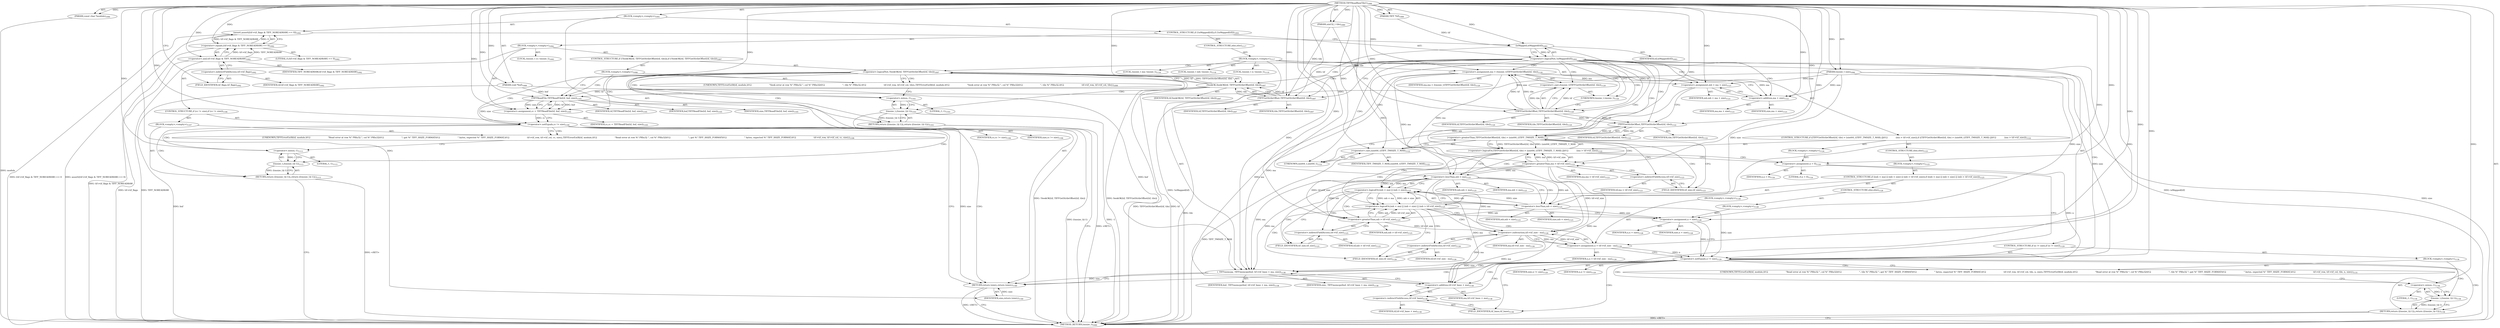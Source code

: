 digraph "TIFFReadRawTile1" {  
"76432" [label = <(METHOD,TIFFReadRawTile1)<SUB>1089</SUB>> ]
"76433" [label = <(PARAM,TIFF *tif)<SUB>1089</SUB>> ]
"76434" [label = <(PARAM,uint32_t tile)<SUB>1089</SUB>> ]
"76435" [label = <(PARAM,void *buf)<SUB>1089</SUB>> ]
"76436" [label = <(PARAM,tmsize_t size)<SUB>1090</SUB>> ]
"76437" [label = <(PARAM,const char *module)<SUB>1090</SUB>> ]
"76438" [label = <(BLOCK,&lt;empty&gt;,&lt;empty&gt;)<SUB>1091</SUB>> ]
"76439" [label = <(assert,assert((tif-&gt;tif_flags &amp; TIFF_NOREADRAW) == 0))<SUB>1092</SUB>> ]
"76440" [label = <(&lt;operator&gt;.equals,(tif-&gt;tif_flags &amp; TIFF_NOREADRAW) == 0)<SUB>1092</SUB>> ]
"76441" [label = <(&lt;operator&gt;.and,tif-&gt;tif_flags &amp; TIFF_NOREADRAW)<SUB>1092</SUB>> ]
"76442" [label = <(&lt;operator&gt;.indirectFieldAccess,tif-&gt;tif_flags)<SUB>1092</SUB>> ]
"76443" [label = <(IDENTIFIER,tif,tif-&gt;tif_flags &amp; TIFF_NOREADRAW)<SUB>1092</SUB>> ]
"76444" [label = <(FIELD_IDENTIFIER,tif_flags,tif_flags)<SUB>1092</SUB>> ]
"76445" [label = <(IDENTIFIER,TIFF_NOREADRAW,tif-&gt;tif_flags &amp; TIFF_NOREADRAW)<SUB>1092</SUB>> ]
"76446" [label = <(LITERAL,0,(tif-&gt;tif_flags &amp; TIFF_NOREADRAW) == 0)<SUB>1092</SUB>> ]
"76447" [label = <(CONTROL_STRUCTURE,if (!isMapped(tif)),if (!isMapped(tif)))<SUB>1093</SUB>> ]
"76448" [label = <(&lt;operator&gt;.logicalNot,!isMapped(tif))<SUB>1093</SUB>> ]
"76449" [label = <(isMapped,isMapped(tif))<SUB>1093</SUB>> ]
"76450" [label = <(IDENTIFIER,tif,isMapped(tif))<SUB>1093</SUB>> ]
"76451" [label = <(BLOCK,&lt;empty&gt;,&lt;empty&gt;)<SUB>1094</SUB>> ]
"76452" [label = <(LOCAL,tmsize_t cc: tmsize_t)<SUB>1095</SUB>> ]
"76453" [label = <(CONTROL_STRUCTURE,if (!SeekOK(tif, TIFFGetStrileOffset(tif, tile))),if (!SeekOK(tif, TIFFGetStrileOffset(tif, tile))))<SUB>1097</SUB>> ]
"76454" [label = <(&lt;operator&gt;.logicalNot,!SeekOK(tif, TIFFGetStrileOffset(tif, tile)))<SUB>1097</SUB>> ]
"76455" [label = <(SeekOK,SeekOK(tif, TIFFGetStrileOffset(tif, tile)))<SUB>1097</SUB>> ]
"76456" [label = <(IDENTIFIER,tif,SeekOK(tif, TIFFGetStrileOffset(tif, tile)))<SUB>1097</SUB>> ]
"76457" [label = <(TIFFGetStrileOffset,TIFFGetStrileOffset(tif, tile))<SUB>1097</SUB>> ]
"76458" [label = <(IDENTIFIER,tif,TIFFGetStrileOffset(tif, tile))<SUB>1097</SUB>> ]
"76459" [label = <(IDENTIFIER,tile,TIFFGetStrileOffset(tif, tile))<SUB>1097</SUB>> ]
"76460" [label = <(BLOCK,&lt;empty&gt;,&lt;empty&gt;)<SUB>1098</SUB>> ]
"76461" [label = <(UNKNOWN,TIFFErrorExtR(tif, module,\012                          &quot;Seek error at row %&quot; PRIu32 &quot;, col %&quot; PRIu32\012                          &quot;, tile %&quot; PRIu32,\012                          tif-&gt;tif_row, tif-&gt;tif_col, tile);,TIFFErrorExtR(tif, module,\012                          &quot;Seek error at row %&quot; PRIu32 &quot;, col %&quot; PRIu32\012                          &quot;, tile %&quot; PRIu32,\012                          tif-&gt;tif_row, tif-&gt;tif_col, tile);)<SUB>1099</SUB>> ]
"76462" [label = <(RETURN,return ((tmsize_t)(-1));,return ((tmsize_t)(-1));)<SUB>1103</SUB>> ]
"76463" [label = <(tmsize_t,(tmsize_t)(-1))<SUB>1103</SUB>> ]
"76464" [label = <(&lt;operator&gt;.minus,-1)<SUB>1103</SUB>> ]
"76465" [label = <(LITERAL,1,-1)<SUB>1103</SUB>> ]
"76466" [label = <(&lt;operator&gt;.assignment,cc = TIFFReadFile(tif, buf, size))<SUB>1105</SUB>> ]
"76467" [label = <(IDENTIFIER,cc,cc = TIFFReadFile(tif, buf, size))<SUB>1105</SUB>> ]
"76468" [label = <(TIFFReadFile,TIFFReadFile(tif, buf, size))<SUB>1105</SUB>> ]
"76469" [label = <(IDENTIFIER,tif,TIFFReadFile(tif, buf, size))<SUB>1105</SUB>> ]
"76470" [label = <(IDENTIFIER,buf,TIFFReadFile(tif, buf, size))<SUB>1105</SUB>> ]
"76471" [label = <(IDENTIFIER,size,TIFFReadFile(tif, buf, size))<SUB>1105</SUB>> ]
"76472" [label = <(CONTROL_STRUCTURE,if (cc != size),if (cc != size))<SUB>1106</SUB>> ]
"76473" [label = <(&lt;operator&gt;.notEquals,cc != size)<SUB>1106</SUB>> ]
"76474" [label = <(IDENTIFIER,cc,cc != size)<SUB>1106</SUB>> ]
"76475" [label = <(IDENTIFIER,size,cc != size)<SUB>1106</SUB>> ]
"76476" [label = <(BLOCK,&lt;empty&gt;,&lt;empty&gt;)<SUB>1107</SUB>> ]
"76477" [label = <(UNKNOWN,TIFFErrorExtR(tif, module,\012                          &quot;Read error at row %&quot; PRIu32 &quot;, col %&quot; PRIu32\012                          &quot;; got %&quot; TIFF_SSIZE_FORMAT\012                          &quot; bytes, expected %&quot; TIFF_SSIZE_FORMAT,\012                          tif-&gt;tif_row, tif-&gt;tif_col, cc, size);,TIFFErrorExtR(tif, module,\012                          &quot;Read error at row %&quot; PRIu32 &quot;, col %&quot; PRIu32\012                          &quot;; got %&quot; TIFF_SSIZE_FORMAT\012                          &quot; bytes, expected %&quot; TIFF_SSIZE_FORMAT,\012                          tif-&gt;tif_row, tif-&gt;tif_col, cc, size);)<SUB>1108</SUB>> ]
"76478" [label = <(RETURN,return ((tmsize_t)(-1));,return ((tmsize_t)(-1));)<SUB>1113</SUB>> ]
"76479" [label = <(tmsize_t,(tmsize_t)(-1))<SUB>1113</SUB>> ]
"76480" [label = <(&lt;operator&gt;.minus,-1)<SUB>1113</SUB>> ]
"76481" [label = <(LITERAL,1,-1)<SUB>1113</SUB>> ]
"76482" [label = <(CONTROL_STRUCTURE,else,else)<SUB>1117</SUB>> ]
"76483" [label = <(BLOCK,&lt;empty&gt;,&lt;empty&gt;)<SUB>1117</SUB>> ]
"76484" [label = <(LOCAL,tmsize_t ma: tmsize_t)<SUB>1118</SUB>> ]
"76485" [label = <(LOCAL,tmsize_t mb: tmsize_t)<SUB>1118</SUB>> ]
"76486" [label = <(LOCAL,tmsize_t n: tmsize_t)<SUB>1119</SUB>> ]
"76487" [label = <(&lt;operator&gt;.assignment,ma = (tmsize_t)TIFFGetStrileOffset(tif, tile))<SUB>1120</SUB>> ]
"76488" [label = <(IDENTIFIER,ma,ma = (tmsize_t)TIFFGetStrileOffset(tif, tile))<SUB>1120</SUB>> ]
"76489" [label = <(&lt;operator&gt;.cast,(tmsize_t)TIFFGetStrileOffset(tif, tile))<SUB>1120</SUB>> ]
"76490" [label = <(UNKNOWN,tmsize_t,tmsize_t)<SUB>1120</SUB>> ]
"76491" [label = <(TIFFGetStrileOffset,TIFFGetStrileOffset(tif, tile))<SUB>1120</SUB>> ]
"76492" [label = <(IDENTIFIER,tif,TIFFGetStrileOffset(tif, tile))<SUB>1120</SUB>> ]
"76493" [label = <(IDENTIFIER,tile,TIFFGetStrileOffset(tif, tile))<SUB>1120</SUB>> ]
"76494" [label = <(&lt;operator&gt;.assignment,mb = ma + size)<SUB>1121</SUB>> ]
"76495" [label = <(IDENTIFIER,mb,mb = ma + size)<SUB>1121</SUB>> ]
"76496" [label = <(&lt;operator&gt;.addition,ma + size)<SUB>1121</SUB>> ]
"76497" [label = <(IDENTIFIER,ma,ma + size)<SUB>1121</SUB>> ]
"76498" [label = <(IDENTIFIER,size,ma + size)<SUB>1121</SUB>> ]
"76499" [label = <(CONTROL_STRUCTURE,if ((TIFFGetStrileOffset(tif, tile) &gt; (uint64_t)TIFF_TMSIZE_T_MAX) ||\012            (ma &gt; tif-&gt;tif_size)),if ((TIFFGetStrileOffset(tif, tile) &gt; (uint64_t)TIFF_TMSIZE_T_MAX) ||\012            (ma &gt; tif-&gt;tif_size)))<SUB>1122</SUB>> ]
"76500" [label = <(&lt;operator&gt;.logicalOr,(TIFFGetStrileOffset(tif, tile) &gt; (uint64_t)TIFF_TMSIZE_T_MAX) ||\012            (ma &gt; tif-&gt;tif_size))<SUB>1122</SUB>> ]
"76501" [label = <(&lt;operator&gt;.greaterThan,TIFFGetStrileOffset(tif, tile) &gt; (uint64_t)TIFF_TMSIZE_T_MAX)<SUB>1122</SUB>> ]
"76502" [label = <(TIFFGetStrileOffset,TIFFGetStrileOffset(tif, tile))<SUB>1122</SUB>> ]
"76503" [label = <(IDENTIFIER,tif,TIFFGetStrileOffset(tif, tile))<SUB>1122</SUB>> ]
"76504" [label = <(IDENTIFIER,tile,TIFFGetStrileOffset(tif, tile))<SUB>1122</SUB>> ]
"76505" [label = <(&lt;operator&gt;.cast,(uint64_t)TIFF_TMSIZE_T_MAX)<SUB>1122</SUB>> ]
"76506" [label = <(UNKNOWN,uint64_t,uint64_t)<SUB>1122</SUB>> ]
"76507" [label = <(IDENTIFIER,TIFF_TMSIZE_T_MAX,(uint64_t)TIFF_TMSIZE_T_MAX)<SUB>1122</SUB>> ]
"76508" [label = <(&lt;operator&gt;.greaterThan,ma &gt; tif-&gt;tif_size)<SUB>1123</SUB>> ]
"76509" [label = <(IDENTIFIER,ma,ma &gt; tif-&gt;tif_size)<SUB>1123</SUB>> ]
"76510" [label = <(&lt;operator&gt;.indirectFieldAccess,tif-&gt;tif_size)<SUB>1123</SUB>> ]
"76511" [label = <(IDENTIFIER,tif,ma &gt; tif-&gt;tif_size)<SUB>1123</SUB>> ]
"76512" [label = <(FIELD_IDENTIFIER,tif_size,tif_size)<SUB>1123</SUB>> ]
"76513" [label = <(BLOCK,&lt;empty&gt;,&lt;empty&gt;)<SUB>1124</SUB>> ]
"76514" [label = <(&lt;operator&gt;.assignment,n = 0)<SUB>1124</SUB>> ]
"76515" [label = <(IDENTIFIER,n,n = 0)<SUB>1124</SUB>> ]
"76516" [label = <(LITERAL,0,n = 0)<SUB>1124</SUB>> ]
"76517" [label = <(CONTROL_STRUCTURE,else,else)<SUB>1125</SUB>> ]
"76518" [label = <(BLOCK,&lt;empty&gt;,&lt;empty&gt;)<SUB>1125</SUB>> ]
"76519" [label = <(CONTROL_STRUCTURE,if ((mb &lt; ma) || (mb &lt; size) || (mb &gt; tif-&gt;tif_size)),if ((mb &lt; ma) || (mb &lt; size) || (mb &gt; tif-&gt;tif_size)))<SUB>1125</SUB>> ]
"76520" [label = <(&lt;operator&gt;.logicalOr,(mb &lt; ma) || (mb &lt; size) || (mb &gt; tif-&gt;tif_size))<SUB>1125</SUB>> ]
"76521" [label = <(&lt;operator&gt;.logicalOr,(mb &lt; ma) || (mb &lt; size))<SUB>1125</SUB>> ]
"76522" [label = <(&lt;operator&gt;.lessThan,mb &lt; ma)<SUB>1125</SUB>> ]
"76523" [label = <(IDENTIFIER,mb,mb &lt; ma)<SUB>1125</SUB>> ]
"76524" [label = <(IDENTIFIER,ma,mb &lt; ma)<SUB>1125</SUB>> ]
"76525" [label = <(&lt;operator&gt;.lessThan,mb &lt; size)<SUB>1125</SUB>> ]
"76526" [label = <(IDENTIFIER,mb,mb &lt; size)<SUB>1125</SUB>> ]
"76527" [label = <(IDENTIFIER,size,mb &lt; size)<SUB>1125</SUB>> ]
"76528" [label = <(&lt;operator&gt;.greaterThan,mb &gt; tif-&gt;tif_size)<SUB>1125</SUB>> ]
"76529" [label = <(IDENTIFIER,mb,mb &gt; tif-&gt;tif_size)<SUB>1125</SUB>> ]
"76530" [label = <(&lt;operator&gt;.indirectFieldAccess,tif-&gt;tif_size)<SUB>1125</SUB>> ]
"76531" [label = <(IDENTIFIER,tif,mb &gt; tif-&gt;tif_size)<SUB>1125</SUB>> ]
"76532" [label = <(FIELD_IDENTIFIER,tif_size,tif_size)<SUB>1125</SUB>> ]
"76533" [label = <(BLOCK,&lt;empty&gt;,&lt;empty&gt;)<SUB>1126</SUB>> ]
"76534" [label = <(&lt;operator&gt;.assignment,n = tif-&gt;tif_size - ma)<SUB>1126</SUB>> ]
"76535" [label = <(IDENTIFIER,n,n = tif-&gt;tif_size - ma)<SUB>1126</SUB>> ]
"76536" [label = <(&lt;operator&gt;.subtraction,tif-&gt;tif_size - ma)<SUB>1126</SUB>> ]
"76537" [label = <(&lt;operator&gt;.indirectFieldAccess,tif-&gt;tif_size)<SUB>1126</SUB>> ]
"76538" [label = <(IDENTIFIER,tif,tif-&gt;tif_size - ma)<SUB>1126</SUB>> ]
"76539" [label = <(FIELD_IDENTIFIER,tif_size,tif_size)<SUB>1126</SUB>> ]
"76540" [label = <(IDENTIFIER,ma,tif-&gt;tif_size - ma)<SUB>1126</SUB>> ]
"76541" [label = <(CONTROL_STRUCTURE,else,else)<SUB>1128</SUB>> ]
"76542" [label = <(BLOCK,&lt;empty&gt;,&lt;empty&gt;)<SUB>1128</SUB>> ]
"76543" [label = <(&lt;operator&gt;.assignment,n = size)<SUB>1128</SUB>> ]
"76544" [label = <(IDENTIFIER,n,n = size)<SUB>1128</SUB>> ]
"76545" [label = <(IDENTIFIER,size,n = size)<SUB>1128</SUB>> ]
"76546" [label = <(CONTROL_STRUCTURE,if (n != size),if (n != size))<SUB>1129</SUB>> ]
"76547" [label = <(&lt;operator&gt;.notEquals,n != size)<SUB>1129</SUB>> ]
"76548" [label = <(IDENTIFIER,n,n != size)<SUB>1129</SUB>> ]
"76549" [label = <(IDENTIFIER,size,n != size)<SUB>1129</SUB>> ]
"76550" [label = <(BLOCK,&lt;empty&gt;,&lt;empty&gt;)<SUB>1130</SUB>> ]
"76551" [label = <(UNKNOWN,TIFFErrorExtR(tif, module,\012                          &quot;Read error at row %&quot; PRIu32 &quot;, col %&quot; PRIu32\012                          &quot;, tile %&quot; PRIu32 &quot;; got %&quot; TIFF_SSIZE_FORMAT\012                          &quot; bytes, expected %&quot; TIFF_SSIZE_FORMAT,\012                          tif-&gt;tif_row, tif-&gt;tif_col, tile, n, size);,TIFFErrorExtR(tif, module,\012                          &quot;Read error at row %&quot; PRIu32 &quot;, col %&quot; PRIu32\012                          &quot;, tile %&quot; PRIu32 &quot;; got %&quot; TIFF_SSIZE_FORMAT\012                          &quot; bytes, expected %&quot; TIFF_SSIZE_FORMAT,\012                          tif-&gt;tif_row, tif-&gt;tif_col, tile, n, size);)<SUB>1131</SUB>> ]
"76552" [label = <(RETURN,return ((tmsize_t)(-1));,return ((tmsize_t)(-1));)<SUB>1136</SUB>> ]
"76553" [label = <(tmsize_t,(tmsize_t)(-1))<SUB>1136</SUB>> ]
"76554" [label = <(&lt;operator&gt;.minus,-1)<SUB>1136</SUB>> ]
"76555" [label = <(LITERAL,1,-1)<SUB>1136</SUB>> ]
"76556" [label = <(_TIFFmemcpy,_TIFFmemcpy(buf, tif-&gt;tif_base + ma, size))<SUB>1138</SUB>> ]
"76557" [label = <(IDENTIFIER,buf,_TIFFmemcpy(buf, tif-&gt;tif_base + ma, size))<SUB>1138</SUB>> ]
"76558" [label = <(&lt;operator&gt;.addition,tif-&gt;tif_base + ma)<SUB>1138</SUB>> ]
"76559" [label = <(&lt;operator&gt;.indirectFieldAccess,tif-&gt;tif_base)<SUB>1138</SUB>> ]
"76560" [label = <(IDENTIFIER,tif,tif-&gt;tif_base + ma)<SUB>1138</SUB>> ]
"76561" [label = <(FIELD_IDENTIFIER,tif_base,tif_base)<SUB>1138</SUB>> ]
"76562" [label = <(IDENTIFIER,ma,tif-&gt;tif_base + ma)<SUB>1138</SUB>> ]
"76563" [label = <(IDENTIFIER,size,_TIFFmemcpy(buf, tif-&gt;tif_base + ma, size))<SUB>1138</SUB>> ]
"76564" [label = <(RETURN,return (size);,return (size);)<SUB>1140</SUB>> ]
"76565" [label = <(IDENTIFIER,size,return (size);)<SUB>1140</SUB>> ]
"76566" [label = <(METHOD_RETURN,tmsize_t)<SUB>1089</SUB>> ]
  "76432" -> "76433"  [ label = "AST: "] 
  "76432" -> "76434"  [ label = "AST: "] 
  "76432" -> "76435"  [ label = "AST: "] 
  "76432" -> "76436"  [ label = "AST: "] 
  "76432" -> "76437"  [ label = "AST: "] 
  "76432" -> "76438"  [ label = "AST: "] 
  "76432" -> "76566"  [ label = "AST: "] 
  "76438" -> "76439"  [ label = "AST: "] 
  "76438" -> "76447"  [ label = "AST: "] 
  "76438" -> "76564"  [ label = "AST: "] 
  "76439" -> "76440"  [ label = "AST: "] 
  "76440" -> "76441"  [ label = "AST: "] 
  "76440" -> "76446"  [ label = "AST: "] 
  "76441" -> "76442"  [ label = "AST: "] 
  "76441" -> "76445"  [ label = "AST: "] 
  "76442" -> "76443"  [ label = "AST: "] 
  "76442" -> "76444"  [ label = "AST: "] 
  "76447" -> "76448"  [ label = "AST: "] 
  "76447" -> "76451"  [ label = "AST: "] 
  "76447" -> "76482"  [ label = "AST: "] 
  "76448" -> "76449"  [ label = "AST: "] 
  "76449" -> "76450"  [ label = "AST: "] 
  "76451" -> "76452"  [ label = "AST: "] 
  "76451" -> "76453"  [ label = "AST: "] 
  "76451" -> "76466"  [ label = "AST: "] 
  "76451" -> "76472"  [ label = "AST: "] 
  "76453" -> "76454"  [ label = "AST: "] 
  "76453" -> "76460"  [ label = "AST: "] 
  "76454" -> "76455"  [ label = "AST: "] 
  "76455" -> "76456"  [ label = "AST: "] 
  "76455" -> "76457"  [ label = "AST: "] 
  "76457" -> "76458"  [ label = "AST: "] 
  "76457" -> "76459"  [ label = "AST: "] 
  "76460" -> "76461"  [ label = "AST: "] 
  "76460" -> "76462"  [ label = "AST: "] 
  "76462" -> "76463"  [ label = "AST: "] 
  "76463" -> "76464"  [ label = "AST: "] 
  "76464" -> "76465"  [ label = "AST: "] 
  "76466" -> "76467"  [ label = "AST: "] 
  "76466" -> "76468"  [ label = "AST: "] 
  "76468" -> "76469"  [ label = "AST: "] 
  "76468" -> "76470"  [ label = "AST: "] 
  "76468" -> "76471"  [ label = "AST: "] 
  "76472" -> "76473"  [ label = "AST: "] 
  "76472" -> "76476"  [ label = "AST: "] 
  "76473" -> "76474"  [ label = "AST: "] 
  "76473" -> "76475"  [ label = "AST: "] 
  "76476" -> "76477"  [ label = "AST: "] 
  "76476" -> "76478"  [ label = "AST: "] 
  "76478" -> "76479"  [ label = "AST: "] 
  "76479" -> "76480"  [ label = "AST: "] 
  "76480" -> "76481"  [ label = "AST: "] 
  "76482" -> "76483"  [ label = "AST: "] 
  "76483" -> "76484"  [ label = "AST: "] 
  "76483" -> "76485"  [ label = "AST: "] 
  "76483" -> "76486"  [ label = "AST: "] 
  "76483" -> "76487"  [ label = "AST: "] 
  "76483" -> "76494"  [ label = "AST: "] 
  "76483" -> "76499"  [ label = "AST: "] 
  "76483" -> "76546"  [ label = "AST: "] 
  "76483" -> "76556"  [ label = "AST: "] 
  "76487" -> "76488"  [ label = "AST: "] 
  "76487" -> "76489"  [ label = "AST: "] 
  "76489" -> "76490"  [ label = "AST: "] 
  "76489" -> "76491"  [ label = "AST: "] 
  "76491" -> "76492"  [ label = "AST: "] 
  "76491" -> "76493"  [ label = "AST: "] 
  "76494" -> "76495"  [ label = "AST: "] 
  "76494" -> "76496"  [ label = "AST: "] 
  "76496" -> "76497"  [ label = "AST: "] 
  "76496" -> "76498"  [ label = "AST: "] 
  "76499" -> "76500"  [ label = "AST: "] 
  "76499" -> "76513"  [ label = "AST: "] 
  "76499" -> "76517"  [ label = "AST: "] 
  "76500" -> "76501"  [ label = "AST: "] 
  "76500" -> "76508"  [ label = "AST: "] 
  "76501" -> "76502"  [ label = "AST: "] 
  "76501" -> "76505"  [ label = "AST: "] 
  "76502" -> "76503"  [ label = "AST: "] 
  "76502" -> "76504"  [ label = "AST: "] 
  "76505" -> "76506"  [ label = "AST: "] 
  "76505" -> "76507"  [ label = "AST: "] 
  "76508" -> "76509"  [ label = "AST: "] 
  "76508" -> "76510"  [ label = "AST: "] 
  "76510" -> "76511"  [ label = "AST: "] 
  "76510" -> "76512"  [ label = "AST: "] 
  "76513" -> "76514"  [ label = "AST: "] 
  "76514" -> "76515"  [ label = "AST: "] 
  "76514" -> "76516"  [ label = "AST: "] 
  "76517" -> "76518"  [ label = "AST: "] 
  "76518" -> "76519"  [ label = "AST: "] 
  "76519" -> "76520"  [ label = "AST: "] 
  "76519" -> "76533"  [ label = "AST: "] 
  "76519" -> "76541"  [ label = "AST: "] 
  "76520" -> "76521"  [ label = "AST: "] 
  "76520" -> "76528"  [ label = "AST: "] 
  "76521" -> "76522"  [ label = "AST: "] 
  "76521" -> "76525"  [ label = "AST: "] 
  "76522" -> "76523"  [ label = "AST: "] 
  "76522" -> "76524"  [ label = "AST: "] 
  "76525" -> "76526"  [ label = "AST: "] 
  "76525" -> "76527"  [ label = "AST: "] 
  "76528" -> "76529"  [ label = "AST: "] 
  "76528" -> "76530"  [ label = "AST: "] 
  "76530" -> "76531"  [ label = "AST: "] 
  "76530" -> "76532"  [ label = "AST: "] 
  "76533" -> "76534"  [ label = "AST: "] 
  "76534" -> "76535"  [ label = "AST: "] 
  "76534" -> "76536"  [ label = "AST: "] 
  "76536" -> "76537"  [ label = "AST: "] 
  "76536" -> "76540"  [ label = "AST: "] 
  "76537" -> "76538"  [ label = "AST: "] 
  "76537" -> "76539"  [ label = "AST: "] 
  "76541" -> "76542"  [ label = "AST: "] 
  "76542" -> "76543"  [ label = "AST: "] 
  "76543" -> "76544"  [ label = "AST: "] 
  "76543" -> "76545"  [ label = "AST: "] 
  "76546" -> "76547"  [ label = "AST: "] 
  "76546" -> "76550"  [ label = "AST: "] 
  "76547" -> "76548"  [ label = "AST: "] 
  "76547" -> "76549"  [ label = "AST: "] 
  "76550" -> "76551"  [ label = "AST: "] 
  "76550" -> "76552"  [ label = "AST: "] 
  "76552" -> "76553"  [ label = "AST: "] 
  "76553" -> "76554"  [ label = "AST: "] 
  "76554" -> "76555"  [ label = "AST: "] 
  "76556" -> "76557"  [ label = "AST: "] 
  "76556" -> "76558"  [ label = "AST: "] 
  "76556" -> "76563"  [ label = "AST: "] 
  "76558" -> "76559"  [ label = "AST: "] 
  "76558" -> "76562"  [ label = "AST: "] 
  "76559" -> "76560"  [ label = "AST: "] 
  "76559" -> "76561"  [ label = "AST: "] 
  "76564" -> "76565"  [ label = "AST: "] 
  "76439" -> "76449"  [ label = "CFG: "] 
  "76564" -> "76566"  [ label = "CFG: "] 
  "76440" -> "76439"  [ label = "CFG: "] 
  "76448" -> "76457"  [ label = "CFG: "] 
  "76448" -> "76490"  [ label = "CFG: "] 
  "76441" -> "76440"  [ label = "CFG: "] 
  "76449" -> "76448"  [ label = "CFG: "] 
  "76466" -> "76473"  [ label = "CFG: "] 
  "76442" -> "76441"  [ label = "CFG: "] 
  "76454" -> "76461"  [ label = "CFG: "] 
  "76454" -> "76468"  [ label = "CFG: "] 
  "76468" -> "76466"  [ label = "CFG: "] 
  "76473" -> "76477"  [ label = "CFG: "] 
  "76473" -> "76564"  [ label = "CFG: "] 
  "76487" -> "76496"  [ label = "CFG: "] 
  "76494" -> "76502"  [ label = "CFG: "] 
  "76556" -> "76564"  [ label = "CFG: "] 
  "76444" -> "76442"  [ label = "CFG: "] 
  "76455" -> "76454"  [ label = "CFG: "] 
  "76461" -> "76464"  [ label = "CFG: "] 
  "76462" -> "76566"  [ label = "CFG: "] 
  "76477" -> "76480"  [ label = "CFG: "] 
  "76478" -> "76566"  [ label = "CFG: "] 
  "76489" -> "76487"  [ label = "CFG: "] 
  "76496" -> "76494"  [ label = "CFG: "] 
  "76500" -> "76514"  [ label = "CFG: "] 
  "76500" -> "76522"  [ label = "CFG: "] 
  "76547" -> "76551"  [ label = "CFG: "] 
  "76547" -> "76561"  [ label = "CFG: "] 
  "76558" -> "76556"  [ label = "CFG: "] 
  "76457" -> "76455"  [ label = "CFG: "] 
  "76463" -> "76462"  [ label = "CFG: "] 
  "76479" -> "76478"  [ label = "CFG: "] 
  "76490" -> "76491"  [ label = "CFG: "] 
  "76491" -> "76489"  [ label = "CFG: "] 
  "76501" -> "76500"  [ label = "CFG: "] 
  "76501" -> "76512"  [ label = "CFG: "] 
  "76508" -> "76500"  [ label = "CFG: "] 
  "76514" -> "76547"  [ label = "CFG: "] 
  "76551" -> "76554"  [ label = "CFG: "] 
  "76552" -> "76566"  [ label = "CFG: "] 
  "76559" -> "76558"  [ label = "CFG: "] 
  "76464" -> "76463"  [ label = "CFG: "] 
  "76480" -> "76479"  [ label = "CFG: "] 
  "76502" -> "76506"  [ label = "CFG: "] 
  "76505" -> "76501"  [ label = "CFG: "] 
  "76510" -> "76508"  [ label = "CFG: "] 
  "76553" -> "76552"  [ label = "CFG: "] 
  "76561" -> "76559"  [ label = "CFG: "] 
  "76506" -> "76505"  [ label = "CFG: "] 
  "76512" -> "76510"  [ label = "CFG: "] 
  "76520" -> "76539"  [ label = "CFG: "] 
  "76520" -> "76543"  [ label = "CFG: "] 
  "76554" -> "76553"  [ label = "CFG: "] 
  "76521" -> "76520"  [ label = "CFG: "] 
  "76521" -> "76532"  [ label = "CFG: "] 
  "76528" -> "76520"  [ label = "CFG: "] 
  "76534" -> "76547"  [ label = "CFG: "] 
  "76522" -> "76521"  [ label = "CFG: "] 
  "76522" -> "76525"  [ label = "CFG: "] 
  "76525" -> "76521"  [ label = "CFG: "] 
  "76530" -> "76528"  [ label = "CFG: "] 
  "76536" -> "76534"  [ label = "CFG: "] 
  "76543" -> "76547"  [ label = "CFG: "] 
  "76532" -> "76530"  [ label = "CFG: "] 
  "76537" -> "76536"  [ label = "CFG: "] 
  "76539" -> "76537"  [ label = "CFG: "] 
  "76432" -> "76444"  [ label = "CFG: "] 
  "76564" -> "76566"  [ label = "DDG: &lt;RET&gt;"] 
  "76478" -> "76566"  [ label = "DDG: &lt;RET&gt;"] 
  "76552" -> "76566"  [ label = "DDG: &lt;RET&gt;"] 
  "76462" -> "76566"  [ label = "DDG: &lt;RET&gt;"] 
  "76435" -> "76566"  [ label = "DDG: buf"] 
  "76436" -> "76566"  [ label = "DDG: size"] 
  "76437" -> "76566"  [ label = "DDG: module"] 
  "76441" -> "76566"  [ label = "DDG: tif-&gt;tif_flags"] 
  "76440" -> "76566"  [ label = "DDG: tif-&gt;tif_flags &amp; TIFF_NOREADRAW"] 
  "76439" -> "76566"  [ label = "DDG: (tif-&gt;tif_flags &amp; TIFF_NOREADRAW) == 0"] 
  "76439" -> "76566"  [ label = "DDG: assert((tif-&gt;tif_flags &amp; TIFF_NOREADRAW) == 0)"] 
  "76448" -> "76566"  [ label = "DDG: isMapped(tif)"] 
  "76448" -> "76566"  [ label = "DDG: !isMapped(tif)"] 
  "76455" -> "76566"  [ label = "DDG: tif"] 
  "76457" -> "76566"  [ label = "DDG: tile"] 
  "76455" -> "76566"  [ label = "DDG: TIFFGetStrileOffset(tif, tile)"] 
  "76454" -> "76566"  [ label = "DDG: SeekOK(tif, TIFFGetStrileOffset(tif, tile))"] 
  "76454" -> "76566"  [ label = "DDG: !SeekOK(tif, TIFFGetStrileOffset(tif, tile))"] 
  "76463" -> "76566"  [ label = "DDG: -1"] 
  "76463" -> "76566"  [ label = "DDG: (tmsize_t)(-1)"] 
  "76441" -> "76566"  [ label = "DDG: TIFF_NOREADRAW"] 
  "76505" -> "76566"  [ label = "DDG: TIFF_TMSIZE_T_MAX"] 
  "76432" -> "76433"  [ label = "DDG: "] 
  "76432" -> "76434"  [ label = "DDG: "] 
  "76432" -> "76435"  [ label = "DDG: "] 
  "76432" -> "76436"  [ label = "DDG: "] 
  "76432" -> "76437"  [ label = "DDG: "] 
  "76565" -> "76564"  [ label = "DDG: size"] 
  "76556" -> "76564"  [ label = "DDG: size"] 
  "76473" -> "76564"  [ label = "DDG: size"] 
  "76440" -> "76439"  [ label = "DDG: tif-&gt;tif_flags &amp; TIFF_NOREADRAW"] 
  "76440" -> "76439"  [ label = "DDG: 0"] 
  "76432" -> "76565"  [ label = "DDG: "] 
  "76441" -> "76440"  [ label = "DDG: tif-&gt;tif_flags"] 
  "76441" -> "76440"  [ label = "DDG: TIFF_NOREADRAW"] 
  "76432" -> "76440"  [ label = "DDG: "] 
  "76449" -> "76448"  [ label = "DDG: tif"] 
  "76468" -> "76466"  [ label = "DDG: tif"] 
  "76468" -> "76466"  [ label = "DDG: buf"] 
  "76468" -> "76466"  [ label = "DDG: size"] 
  "76432" -> "76441"  [ label = "DDG: "] 
  "76433" -> "76449"  [ label = "DDG: tif"] 
  "76432" -> "76449"  [ label = "DDG: "] 
  "76432" -> "76466"  [ label = "DDG: "] 
  "76491" -> "76487"  [ label = "DDG: tif"] 
  "76491" -> "76487"  [ label = "DDG: tile"] 
  "76487" -> "76494"  [ label = "DDG: ma"] 
  "76432" -> "76494"  [ label = "DDG: "] 
  "76436" -> "76494"  [ label = "DDG: size"] 
  "76455" -> "76454"  [ label = "DDG: tif"] 
  "76455" -> "76454"  [ label = "DDG: TIFFGetStrileOffset(tif, tile)"] 
  "76463" -> "76462"  [ label = "DDG: (tmsize_t)(-1)"] 
  "76455" -> "76468"  [ label = "DDG: tif"] 
  "76432" -> "76468"  [ label = "DDG: "] 
  "76435" -> "76468"  [ label = "DDG: buf"] 
  "76436" -> "76468"  [ label = "DDG: size"] 
  "76466" -> "76473"  [ label = "DDG: cc"] 
  "76432" -> "76473"  [ label = "DDG: "] 
  "76468" -> "76473"  [ label = "DDG: size"] 
  "76479" -> "76478"  [ label = "DDG: (tmsize_t)(-1)"] 
  "76432" -> "76487"  [ label = "DDG: "] 
  "76435" -> "76556"  [ label = "DDG: buf"] 
  "76432" -> "76556"  [ label = "DDG: "] 
  "76508" -> "76556"  [ label = "DDG: ma"] 
  "76522" -> "76556"  [ label = "DDG: ma"] 
  "76536" -> "76556"  [ label = "DDG: ma"] 
  "76487" -> "76556"  [ label = "DDG: ma"] 
  "76547" -> "76556"  [ label = "DDG: size"] 
  "76457" -> "76455"  [ label = "DDG: tif"] 
  "76432" -> "76455"  [ label = "DDG: "] 
  "76457" -> "76455"  [ label = "DDG: tile"] 
  "76491" -> "76489"  [ label = "DDG: tif"] 
  "76491" -> "76489"  [ label = "DDG: tile"] 
  "76487" -> "76496"  [ label = "DDG: ma"] 
  "76432" -> "76496"  [ label = "DDG: "] 
  "76436" -> "76496"  [ label = "DDG: size"] 
  "76501" -> "76500"  [ label = "DDG: TIFFGetStrileOffset(tif, tile)"] 
  "76501" -> "76500"  [ label = "DDG: (uint64_t)TIFF_TMSIZE_T_MAX"] 
  "76508" -> "76500"  [ label = "DDG: ma"] 
  "76508" -> "76500"  [ label = "DDG: tif-&gt;tif_size"] 
  "76432" -> "76514"  [ label = "DDG: "] 
  "76543" -> "76547"  [ label = "DDG: n"] 
  "76534" -> "76547"  [ label = "DDG: n"] 
  "76514" -> "76547"  [ label = "DDG: n"] 
  "76432" -> "76547"  [ label = "DDG: "] 
  "76525" -> "76547"  [ label = "DDG: size"] 
  "76436" -> "76547"  [ label = "DDG: size"] 
  "76553" -> "76552"  [ label = "DDG: (tmsize_t)(-1)"] 
  "76508" -> "76558"  [ label = "DDG: ma"] 
  "76522" -> "76558"  [ label = "DDG: ma"] 
  "76536" -> "76558"  [ label = "DDG: ma"] 
  "76432" -> "76558"  [ label = "DDG: "] 
  "76487" -> "76558"  [ label = "DDG: ma"] 
  "76449" -> "76457"  [ label = "DDG: tif"] 
  "76432" -> "76457"  [ label = "DDG: "] 
  "76434" -> "76457"  [ label = "DDG: tile"] 
  "76464" -> "76463"  [ label = "DDG: 1"] 
  "76480" -> "76479"  [ label = "DDG: 1"] 
  "76449" -> "76491"  [ label = "DDG: tif"] 
  "76432" -> "76491"  [ label = "DDG: "] 
  "76434" -> "76491"  [ label = "DDG: tile"] 
  "76502" -> "76501"  [ label = "DDG: tif"] 
  "76502" -> "76501"  [ label = "DDG: tile"] 
  "76432" -> "76501"  [ label = "DDG: "] 
  "76432" -> "76508"  [ label = "DDG: "] 
  "76487" -> "76508"  [ label = "DDG: ma"] 
  "76432" -> "76464"  [ label = "DDG: "] 
  "76432" -> "76480"  [ label = "DDG: "] 
  "76491" -> "76502"  [ label = "DDG: tif"] 
  "76432" -> "76502"  [ label = "DDG: "] 
  "76491" -> "76502"  [ label = "DDG: tile"] 
  "76432" -> "76505"  [ label = "DDG: "] 
  "76554" -> "76553"  [ label = "DDG: 1"] 
  "76521" -> "76520"  [ label = "DDG: mb &lt; ma"] 
  "76521" -> "76520"  [ label = "DDG: mb &lt; size"] 
  "76528" -> "76520"  [ label = "DDG: mb"] 
  "76528" -> "76520"  [ label = "DDG: tif-&gt;tif_size"] 
  "76536" -> "76534"  [ label = "DDG: tif-&gt;tif_size"] 
  "76536" -> "76534"  [ label = "DDG: ma"] 
  "76432" -> "76554"  [ label = "DDG: "] 
  "76522" -> "76521"  [ label = "DDG: mb"] 
  "76522" -> "76521"  [ label = "DDG: ma"] 
  "76525" -> "76521"  [ label = "DDG: mb"] 
  "76525" -> "76521"  [ label = "DDG: size"] 
  "76522" -> "76528"  [ label = "DDG: mb"] 
  "76525" -> "76528"  [ label = "DDG: mb"] 
  "76432" -> "76528"  [ label = "DDG: "] 
  "76508" -> "76528"  [ label = "DDG: tif-&gt;tif_size"] 
  "76432" -> "76534"  [ label = "DDG: "] 
  "76525" -> "76543"  [ label = "DDG: size"] 
  "76432" -> "76543"  [ label = "DDG: "] 
  "76436" -> "76543"  [ label = "DDG: size"] 
  "76494" -> "76522"  [ label = "DDG: mb"] 
  "76432" -> "76522"  [ label = "DDG: "] 
  "76508" -> "76522"  [ label = "DDG: ma"] 
  "76487" -> "76522"  [ label = "DDG: ma"] 
  "76522" -> "76525"  [ label = "DDG: mb"] 
  "76432" -> "76525"  [ label = "DDG: "] 
  "76436" -> "76525"  [ label = "DDG: size"] 
  "76508" -> "76536"  [ label = "DDG: tif-&gt;tif_size"] 
  "76528" -> "76536"  [ label = "DDG: tif-&gt;tif_size"] 
  "76522" -> "76536"  [ label = "DDG: ma"] 
  "76432" -> "76536"  [ label = "DDG: "] 
  "76448" -> "76494"  [ label = "CDG: "] 
  "76448" -> "76501"  [ label = "CDG: "] 
  "76448" -> "76454"  [ label = "CDG: "] 
  "76448" -> "76489"  [ label = "CDG: "] 
  "76448" -> "76496"  [ label = "CDG: "] 
  "76448" -> "76487"  [ label = "CDG: "] 
  "76448" -> "76490"  [ label = "CDG: "] 
  "76448" -> "76500"  [ label = "CDG: "] 
  "76448" -> "76547"  [ label = "CDG: "] 
  "76448" -> "76506"  [ label = "CDG: "] 
  "76448" -> "76505"  [ label = "CDG: "] 
  "76448" -> "76457"  [ label = "CDG: "] 
  "76448" -> "76502"  [ label = "CDG: "] 
  "76448" -> "76455"  [ label = "CDG: "] 
  "76448" -> "76491"  [ label = "CDG: "] 
  "76454" -> "76464"  [ label = "CDG: "] 
  "76454" -> "76473"  [ label = "CDG: "] 
  "76454" -> "76466"  [ label = "CDG: "] 
  "76454" -> "76463"  [ label = "CDG: "] 
  "76454" -> "76462"  [ label = "CDG: "] 
  "76454" -> "76468"  [ label = "CDG: "] 
  "76454" -> "76461"  [ label = "CDG: "] 
  "76473" -> "76478"  [ label = "CDG: "] 
  "76473" -> "76477"  [ label = "CDG: "] 
  "76473" -> "76480"  [ label = "CDG: "] 
  "76473" -> "76479"  [ label = "CDG: "] 
  "76473" -> "76564"  [ label = "CDG: "] 
  "76500" -> "76521"  [ label = "CDG: "] 
  "76500" -> "76514"  [ label = "CDG: "] 
  "76500" -> "76520"  [ label = "CDG: "] 
  "76500" -> "76522"  [ label = "CDG: "] 
  "76547" -> "76558"  [ label = "CDG: "] 
  "76547" -> "76561"  [ label = "CDG: "] 
  "76547" -> "76552"  [ label = "CDG: "] 
  "76547" -> "76556"  [ label = "CDG: "] 
  "76547" -> "76553"  [ label = "CDG: "] 
  "76547" -> "76554"  [ label = "CDG: "] 
  "76547" -> "76551"  [ label = "CDG: "] 
  "76547" -> "76564"  [ label = "CDG: "] 
  "76547" -> "76559"  [ label = "CDG: "] 
  "76501" -> "76510"  [ label = "CDG: "] 
  "76501" -> "76512"  [ label = "CDG: "] 
  "76501" -> "76508"  [ label = "CDG: "] 
  "76520" -> "76536"  [ label = "CDG: "] 
  "76520" -> "76537"  [ label = "CDG: "] 
  "76520" -> "76539"  [ label = "CDG: "] 
  "76520" -> "76543"  [ label = "CDG: "] 
  "76520" -> "76534"  [ label = "CDG: "] 
  "76521" -> "76528"  [ label = "CDG: "] 
  "76521" -> "76532"  [ label = "CDG: "] 
  "76521" -> "76530"  [ label = "CDG: "] 
  "76522" -> "76525"  [ label = "CDG: "] 
}
